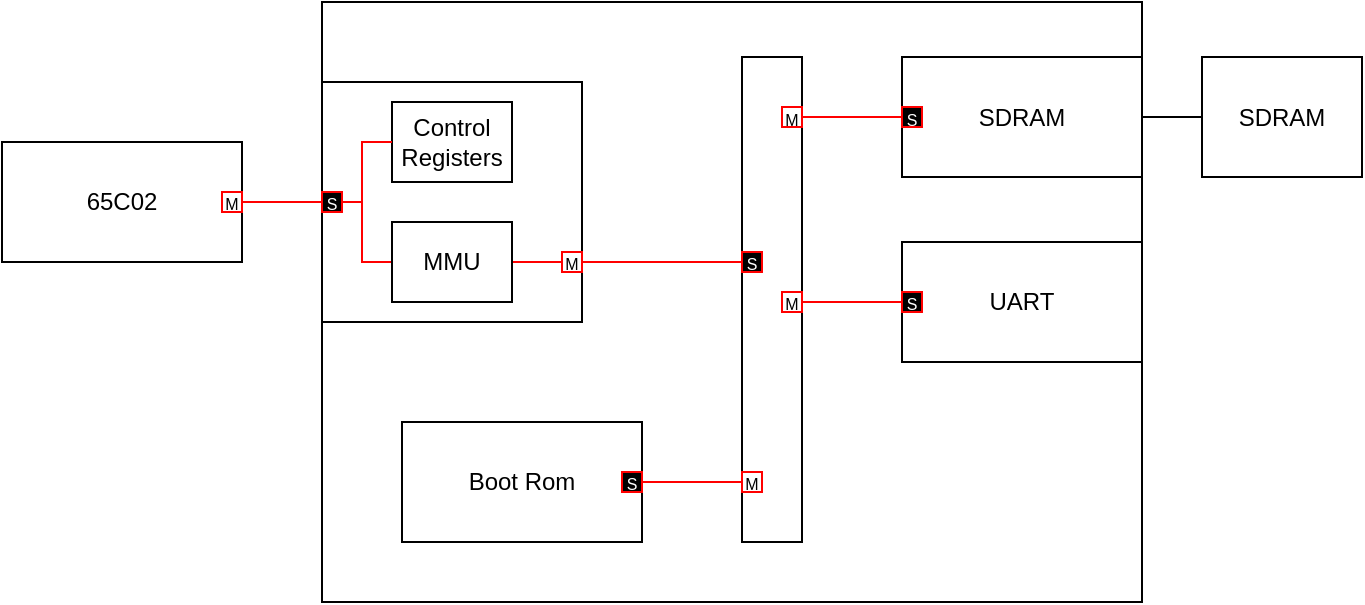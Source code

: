 <mxfile version="21.2.8" type="device">
  <diagram name="Page-1" id="W38x1XGtULFemG_pfs-W">
    <mxGraphModel dx="528" dy="362" grid="1" gridSize="10" guides="1" tooltips="1" connect="1" arrows="1" fold="1" page="1" pageScale="1" pageWidth="850" pageHeight="1100" math="0" shadow="0">
      <root>
        <mxCell id="0" />
        <mxCell id="1" parent="0" />
        <mxCell id="qp9JQkSkVBdRz7zZg5ij-1" value="65C02" style="rounded=0;whiteSpace=wrap;html=1;" vertex="1" parent="1">
          <mxGeometry x="400" y="470" width="120" height="60" as="geometry" />
        </mxCell>
        <mxCell id="qp9JQkSkVBdRz7zZg5ij-2" value="" style="rounded=0;whiteSpace=wrap;html=1;strokeColor=#000000;" vertex="1" parent="1">
          <mxGeometry x="560" y="400" width="410" height="300" as="geometry" />
        </mxCell>
        <mxCell id="qp9JQkSkVBdRz7zZg5ij-3" value="" style="rounded=0;whiteSpace=wrap;html=1;" vertex="1" parent="1">
          <mxGeometry x="560" y="440" width="130" height="120" as="geometry" />
        </mxCell>
        <mxCell id="qp9JQkSkVBdRz7zZg5ij-4" value="Control Registers" style="rounded=0;whiteSpace=wrap;html=1;" vertex="1" parent="1">
          <mxGeometry x="595" y="450" width="60" height="40" as="geometry" />
        </mxCell>
        <mxCell id="qp9JQkSkVBdRz7zZg5ij-8" value="" style="edgeStyle=orthogonalEdgeStyle;rounded=0;orthogonalLoop=1;jettySize=auto;html=1;endArrow=none;endFill=0;strokeColor=#FF0000;" edge="1" parent="1" source="qp9JQkSkVBdRz7zZg5ij-5" target="qp9JQkSkVBdRz7zZg5ij-7">
          <mxGeometry relative="1" as="geometry" />
        </mxCell>
        <mxCell id="qp9JQkSkVBdRz7zZg5ij-5" value="&lt;font style=&quot;font-size: 8px;&quot;&gt;M&lt;/font&gt;" style="whiteSpace=wrap;html=1;aspect=fixed;strokeColor=#FF0000;" vertex="1" parent="1">
          <mxGeometry x="510" y="495" width="10" height="10" as="geometry" />
        </mxCell>
        <mxCell id="qp9JQkSkVBdRz7zZg5ij-10" style="edgeStyle=orthogonalEdgeStyle;rounded=0;orthogonalLoop=1;jettySize=auto;html=1;exitX=1;exitY=0.5;exitDx=0;exitDy=0;entryX=0;entryY=0.5;entryDx=0;entryDy=0;endArrow=none;endFill=0;strokeColor=#FF0000;" edge="1" parent="1" source="qp9JQkSkVBdRz7zZg5ij-7" target="qp9JQkSkVBdRz7zZg5ij-4">
          <mxGeometry relative="1" as="geometry">
            <Array as="points">
              <mxPoint x="580" y="500" />
              <mxPoint x="580" y="470" />
            </Array>
          </mxGeometry>
        </mxCell>
        <mxCell id="qp9JQkSkVBdRz7zZg5ij-11" style="edgeStyle=orthogonalEdgeStyle;rounded=0;orthogonalLoop=1;jettySize=auto;html=1;exitX=1;exitY=0.5;exitDx=0;exitDy=0;entryX=0;entryY=0.5;entryDx=0;entryDy=0;endArrow=none;endFill=0;strokeColor=#FF0000;" edge="1" parent="1" source="qp9JQkSkVBdRz7zZg5ij-7" target="qp9JQkSkVBdRz7zZg5ij-9">
          <mxGeometry relative="1" as="geometry">
            <Array as="points">
              <mxPoint x="580" y="500" />
              <mxPoint x="580" y="530" />
            </Array>
          </mxGeometry>
        </mxCell>
        <mxCell id="qp9JQkSkVBdRz7zZg5ij-7" value="&lt;font color=&quot;#ffffff&quot; style=&quot;font-size: 8px;&quot;&gt;S&lt;/font&gt;" style="whiteSpace=wrap;html=1;aspect=fixed;strokeColor=#FF0000;fillColor=#000000;" vertex="1" parent="1">
          <mxGeometry x="560" y="495" width="10" height="10" as="geometry" />
        </mxCell>
        <mxCell id="qp9JQkSkVBdRz7zZg5ij-41" style="edgeStyle=orthogonalEdgeStyle;rounded=0;orthogonalLoop=1;jettySize=auto;html=1;exitX=1;exitY=0.5;exitDx=0;exitDy=0;entryX=0;entryY=0.5;entryDx=0;entryDy=0;strokeColor=#FF0000;endArrow=none;endFill=0;" edge="1" parent="1" source="qp9JQkSkVBdRz7zZg5ij-9" target="qp9JQkSkVBdRz7zZg5ij-40">
          <mxGeometry relative="1" as="geometry" />
        </mxCell>
        <mxCell id="qp9JQkSkVBdRz7zZg5ij-9" value="MMU" style="rounded=0;whiteSpace=wrap;html=1;" vertex="1" parent="1">
          <mxGeometry x="595" y="510" width="60" height="40" as="geometry" />
        </mxCell>
        <mxCell id="qp9JQkSkVBdRz7zZg5ij-18" value="Boot Rom" style="rounded=0;whiteSpace=wrap;html=1;" vertex="1" parent="1">
          <mxGeometry x="600" y="610" width="120" height="60" as="geometry" />
        </mxCell>
        <mxCell id="qp9JQkSkVBdRz7zZg5ij-33" style="edgeStyle=orthogonalEdgeStyle;rounded=0;orthogonalLoop=1;jettySize=auto;html=1;entryX=0;entryY=0.5;entryDx=0;entryDy=0;endArrow=none;endFill=0;" edge="1" parent="1" source="qp9JQkSkVBdRz7zZg5ij-19" target="qp9JQkSkVBdRz7zZg5ij-32">
          <mxGeometry relative="1" as="geometry" />
        </mxCell>
        <mxCell id="qp9JQkSkVBdRz7zZg5ij-19" value="SDRAM" style="rounded=0;whiteSpace=wrap;html=1;" vertex="1" parent="1">
          <mxGeometry x="850" y="427.5" width="120" height="60" as="geometry" />
        </mxCell>
        <mxCell id="qp9JQkSkVBdRz7zZg5ij-26" value="UART" style="rounded=0;whiteSpace=wrap;html=1;" vertex="1" parent="1">
          <mxGeometry x="850" y="520" width="120" height="60" as="geometry" />
        </mxCell>
        <mxCell id="qp9JQkSkVBdRz7zZg5ij-28" value="&lt;font color=&quot;#ffffff&quot; style=&quot;font-size: 8px;&quot;&gt;S&lt;/font&gt;" style="whiteSpace=wrap;html=1;aspect=fixed;strokeColor=#FF0000;fillColor=#000000;" vertex="1" parent="1">
          <mxGeometry x="710" y="635" width="10" height="10" as="geometry" />
        </mxCell>
        <mxCell id="qp9JQkSkVBdRz7zZg5ij-29" value="&lt;font color=&quot;#ffffff&quot; style=&quot;font-size: 8px;&quot;&gt;S&lt;/font&gt;" style="whiteSpace=wrap;html=1;aspect=fixed;strokeColor=#FF0000;fillColor=#000000;" vertex="1" parent="1">
          <mxGeometry x="850" y="545" width="10" height="10" as="geometry" />
        </mxCell>
        <mxCell id="qp9JQkSkVBdRz7zZg5ij-30" value="&lt;font color=&quot;#ffffff&quot; style=&quot;font-size: 8px;&quot;&gt;S&lt;/font&gt;" style="whiteSpace=wrap;html=1;aspect=fixed;strokeColor=#FF0000;fillColor=#000000;" vertex="1" parent="1">
          <mxGeometry x="850" y="452.5" width="10" height="10" as="geometry" />
        </mxCell>
        <mxCell id="qp9JQkSkVBdRz7zZg5ij-32" value="SDRAM" style="rounded=0;whiteSpace=wrap;html=1;" vertex="1" parent="1">
          <mxGeometry x="1000" y="427.5" width="80" height="60" as="geometry" />
        </mxCell>
        <mxCell id="qp9JQkSkVBdRz7zZg5ij-35" value="" style="rounded=0;whiteSpace=wrap;html=1;" vertex="1" parent="1">
          <mxGeometry x="770" y="427.5" width="30" height="242.5" as="geometry" />
        </mxCell>
        <mxCell id="qp9JQkSkVBdRz7zZg5ij-45" style="edgeStyle=orthogonalEdgeStyle;rounded=0;orthogonalLoop=1;jettySize=auto;html=1;exitX=0;exitY=0.5;exitDx=0;exitDy=0;entryX=1;entryY=0.5;entryDx=0;entryDy=0;endArrow=none;endFill=0;strokeColor=#FF0000;" edge="1" parent="1" source="qp9JQkSkVBdRz7zZg5ij-36" target="qp9JQkSkVBdRz7zZg5ij-28">
          <mxGeometry relative="1" as="geometry" />
        </mxCell>
        <mxCell id="qp9JQkSkVBdRz7zZg5ij-36" value="&lt;font style=&quot;font-size: 8px;&quot;&gt;M&lt;/font&gt;" style="whiteSpace=wrap;html=1;aspect=fixed;strokeColor=#FF0000;" vertex="1" parent="1">
          <mxGeometry x="770" y="635" width="10" height="10" as="geometry" />
        </mxCell>
        <mxCell id="qp9JQkSkVBdRz7zZg5ij-44" style="edgeStyle=orthogonalEdgeStyle;rounded=0;orthogonalLoop=1;jettySize=auto;html=1;exitX=1;exitY=0.5;exitDx=0;exitDy=0;entryX=0;entryY=0.5;entryDx=0;entryDy=0;endArrow=none;endFill=0;strokeColor=#FF0000;" edge="1" parent="1" source="qp9JQkSkVBdRz7zZg5ij-37" target="qp9JQkSkVBdRz7zZg5ij-29">
          <mxGeometry relative="1" as="geometry" />
        </mxCell>
        <mxCell id="qp9JQkSkVBdRz7zZg5ij-37" value="&lt;font style=&quot;font-size: 8px;&quot;&gt;M&lt;/font&gt;" style="whiteSpace=wrap;html=1;aspect=fixed;strokeColor=#FF0000;" vertex="1" parent="1">
          <mxGeometry x="790" y="545" width="10" height="10" as="geometry" />
        </mxCell>
        <mxCell id="qp9JQkSkVBdRz7zZg5ij-43" style="edgeStyle=orthogonalEdgeStyle;rounded=0;orthogonalLoop=1;jettySize=auto;html=1;exitX=1;exitY=0.5;exitDx=0;exitDy=0;entryX=0;entryY=0.5;entryDx=0;entryDy=0;endArrow=none;endFill=0;strokeColor=#FF0000;" edge="1" parent="1" source="qp9JQkSkVBdRz7zZg5ij-38" target="qp9JQkSkVBdRz7zZg5ij-30">
          <mxGeometry relative="1" as="geometry" />
        </mxCell>
        <mxCell id="qp9JQkSkVBdRz7zZg5ij-38" value="&lt;font style=&quot;font-size: 8px;&quot;&gt;M&lt;/font&gt;" style="whiteSpace=wrap;html=1;aspect=fixed;strokeColor=#FF0000;" vertex="1" parent="1">
          <mxGeometry x="790" y="452.5" width="10" height="10" as="geometry" />
        </mxCell>
        <mxCell id="qp9JQkSkVBdRz7zZg5ij-39" value="&lt;font color=&quot;#ffffff&quot; style=&quot;font-size: 8px;&quot;&gt;S&lt;/font&gt;" style="whiteSpace=wrap;html=1;aspect=fixed;strokeColor=#FF0000;fillColor=#000000;" vertex="1" parent="1">
          <mxGeometry x="770" y="525" width="10" height="10" as="geometry" />
        </mxCell>
        <mxCell id="qp9JQkSkVBdRz7zZg5ij-42" style="edgeStyle=orthogonalEdgeStyle;rounded=0;orthogonalLoop=1;jettySize=auto;html=1;entryX=0;entryY=0.5;entryDx=0;entryDy=0;endArrow=none;endFill=0;strokeColor=#FF0000;" edge="1" parent="1" source="qp9JQkSkVBdRz7zZg5ij-40" target="qp9JQkSkVBdRz7zZg5ij-39">
          <mxGeometry relative="1" as="geometry" />
        </mxCell>
        <mxCell id="qp9JQkSkVBdRz7zZg5ij-40" value="&lt;font style=&quot;font-size: 8px;&quot;&gt;M&lt;/font&gt;" style="whiteSpace=wrap;html=1;aspect=fixed;strokeColor=#FF0000;" vertex="1" parent="1">
          <mxGeometry x="680" y="525" width="10" height="10" as="geometry" />
        </mxCell>
      </root>
    </mxGraphModel>
  </diagram>
</mxfile>
